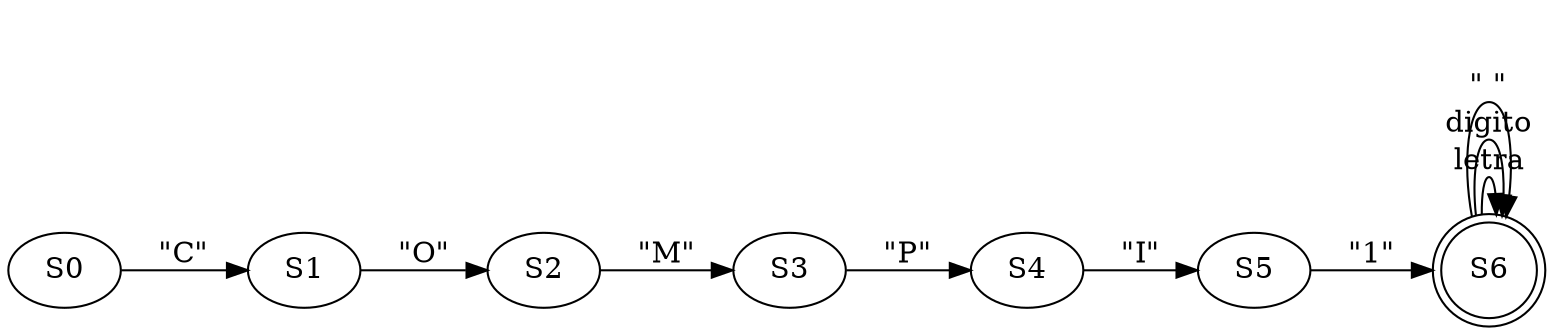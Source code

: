 digraph G { 
 rankdir="LR"S0->S1[label="\"C\""]
S1->S2[label="\"O\""]
S2->S3[label="\"M\""]
S3->S4[label="\"P\""]
S4->S5[label="\"I\""]
S5->S6[label="\"1\""]
S6[shape = doublecircle];
S6->S6[label="letra"]
S6->S6[label="digito"]
S6->S6[label="\" \""]
}
